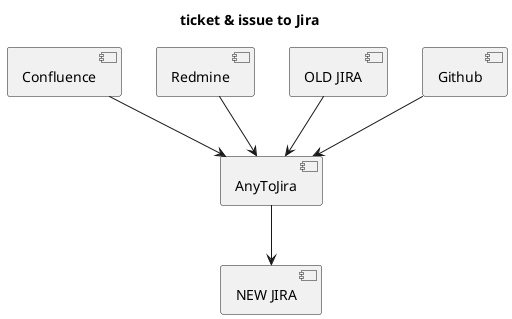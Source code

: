 /'
## Setup
1. Install graphviz into MacOSX
$ brew install graphviz

2. Install PlantUML integration for IntelliJ
Preferences -> Plugins -> "PlantUML integration"
'/
@startuml{about.png}

title ticket & issue to Jira

[AnyToJira] --> [NEW JIRA]

[Confluence] --> [AnyToJira]
[Redmine] --> [AnyToJira]
[OLD JIRA] --> [AnyToJira]
[Github] --> [AnyToJira]

@enduml
